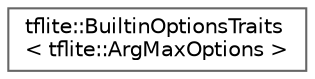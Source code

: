 digraph "Graphical Class Hierarchy"
{
 // LATEX_PDF_SIZE
  bgcolor="transparent";
  edge [fontname=Helvetica,fontsize=10,labelfontname=Helvetica,labelfontsize=10];
  node [fontname=Helvetica,fontsize=10,shape=box,height=0.2,width=0.4];
  rankdir="LR";
  Node0 [id="Node000000",label="tflite::BuiltinOptionsTraits\l\< tflite::ArgMaxOptions \>",height=0.2,width=0.4,color="grey40", fillcolor="white", style="filled",URL="$structtflite_1_1_builtin_options_traits_3_01tflite_1_1_arg_max_options_01_4.html",tooltip=" "];
}
